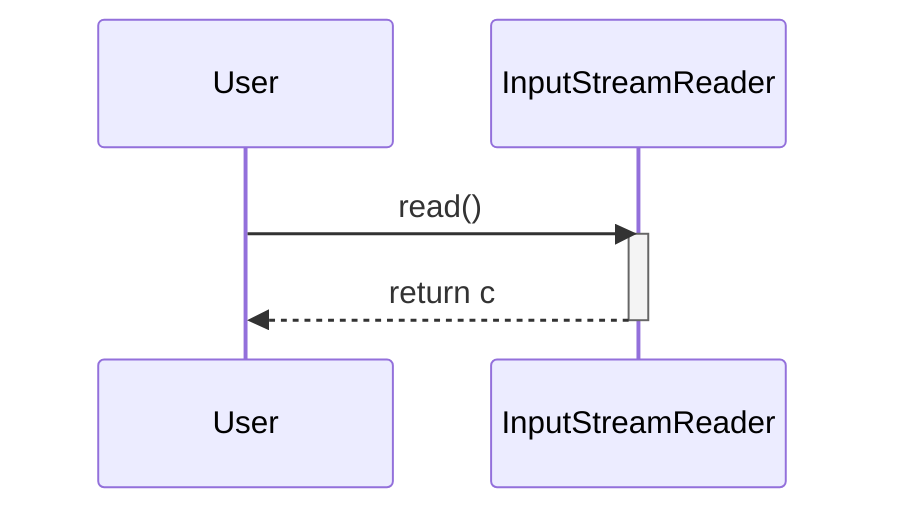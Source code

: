 sequenceDiagram

    User ->> InputStreamReader: read()

    activate InputStreamReader

    InputStreamReader -->> User: return c

    deactivate InputStreamReader
